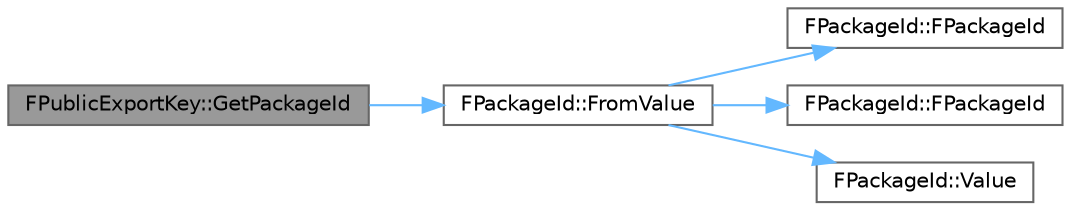digraph "FPublicExportKey::GetPackageId"
{
 // INTERACTIVE_SVG=YES
 // LATEX_PDF_SIZE
  bgcolor="transparent";
  edge [fontname=Helvetica,fontsize=10,labelfontname=Helvetica,labelfontsize=10];
  node [fontname=Helvetica,fontsize=10,shape=box,height=0.2,width=0.4];
  rankdir="LR";
  Node1 [id="Node000001",label="FPublicExportKey::GetPackageId",height=0.2,width=0.4,color="gray40", fillcolor="grey60", style="filled", fontcolor="black",tooltip=" "];
  Node1 -> Node2 [id="edge1_Node000001_Node000002",color="steelblue1",style="solid",tooltip=" "];
  Node2 [id="Node000002",label="FPackageId::FromValue",height=0.2,width=0.4,color="grey40", fillcolor="white", style="filled",URL="$d3/dc8/classFPackageId.html#a264ebd51382c11aa51cd9f4fe6cbbbc4",tooltip=" "];
  Node2 -> Node3 [id="edge2_Node000002_Node000003",color="steelblue1",style="solid",tooltip=" "];
  Node3 [id="Node000003",label="FPackageId::FPackageId",height=0.2,width=0.4,color="grey40", fillcolor="white", style="filled",URL="$d3/dc8/classFPackageId.html#a9db4fe1247d368c8628fa88e0ff1ac3b",tooltip=" "];
  Node2 -> Node4 [id="edge3_Node000002_Node000004",color="steelblue1",style="solid",tooltip=" "];
  Node4 [id="Node000004",label="FPackageId::FPackageId",height=0.2,width=0.4,color="grey40", fillcolor="white", style="filled",URL="$d3/dc8/classFPackageId.html#a42a57794b3b0ebfae634e5fe8490c71a",tooltip=" "];
  Node2 -> Node5 [id="edge4_Node000002_Node000005",color="steelblue1",style="solid",tooltip=" "];
  Node5 [id="Node000005",label="FPackageId::Value",height=0.2,width=0.4,color="grey40", fillcolor="white", style="filled",URL="$d3/dc8/classFPackageId.html#abb78359639780063f1c6424a196df3e5",tooltip=" "];
}
